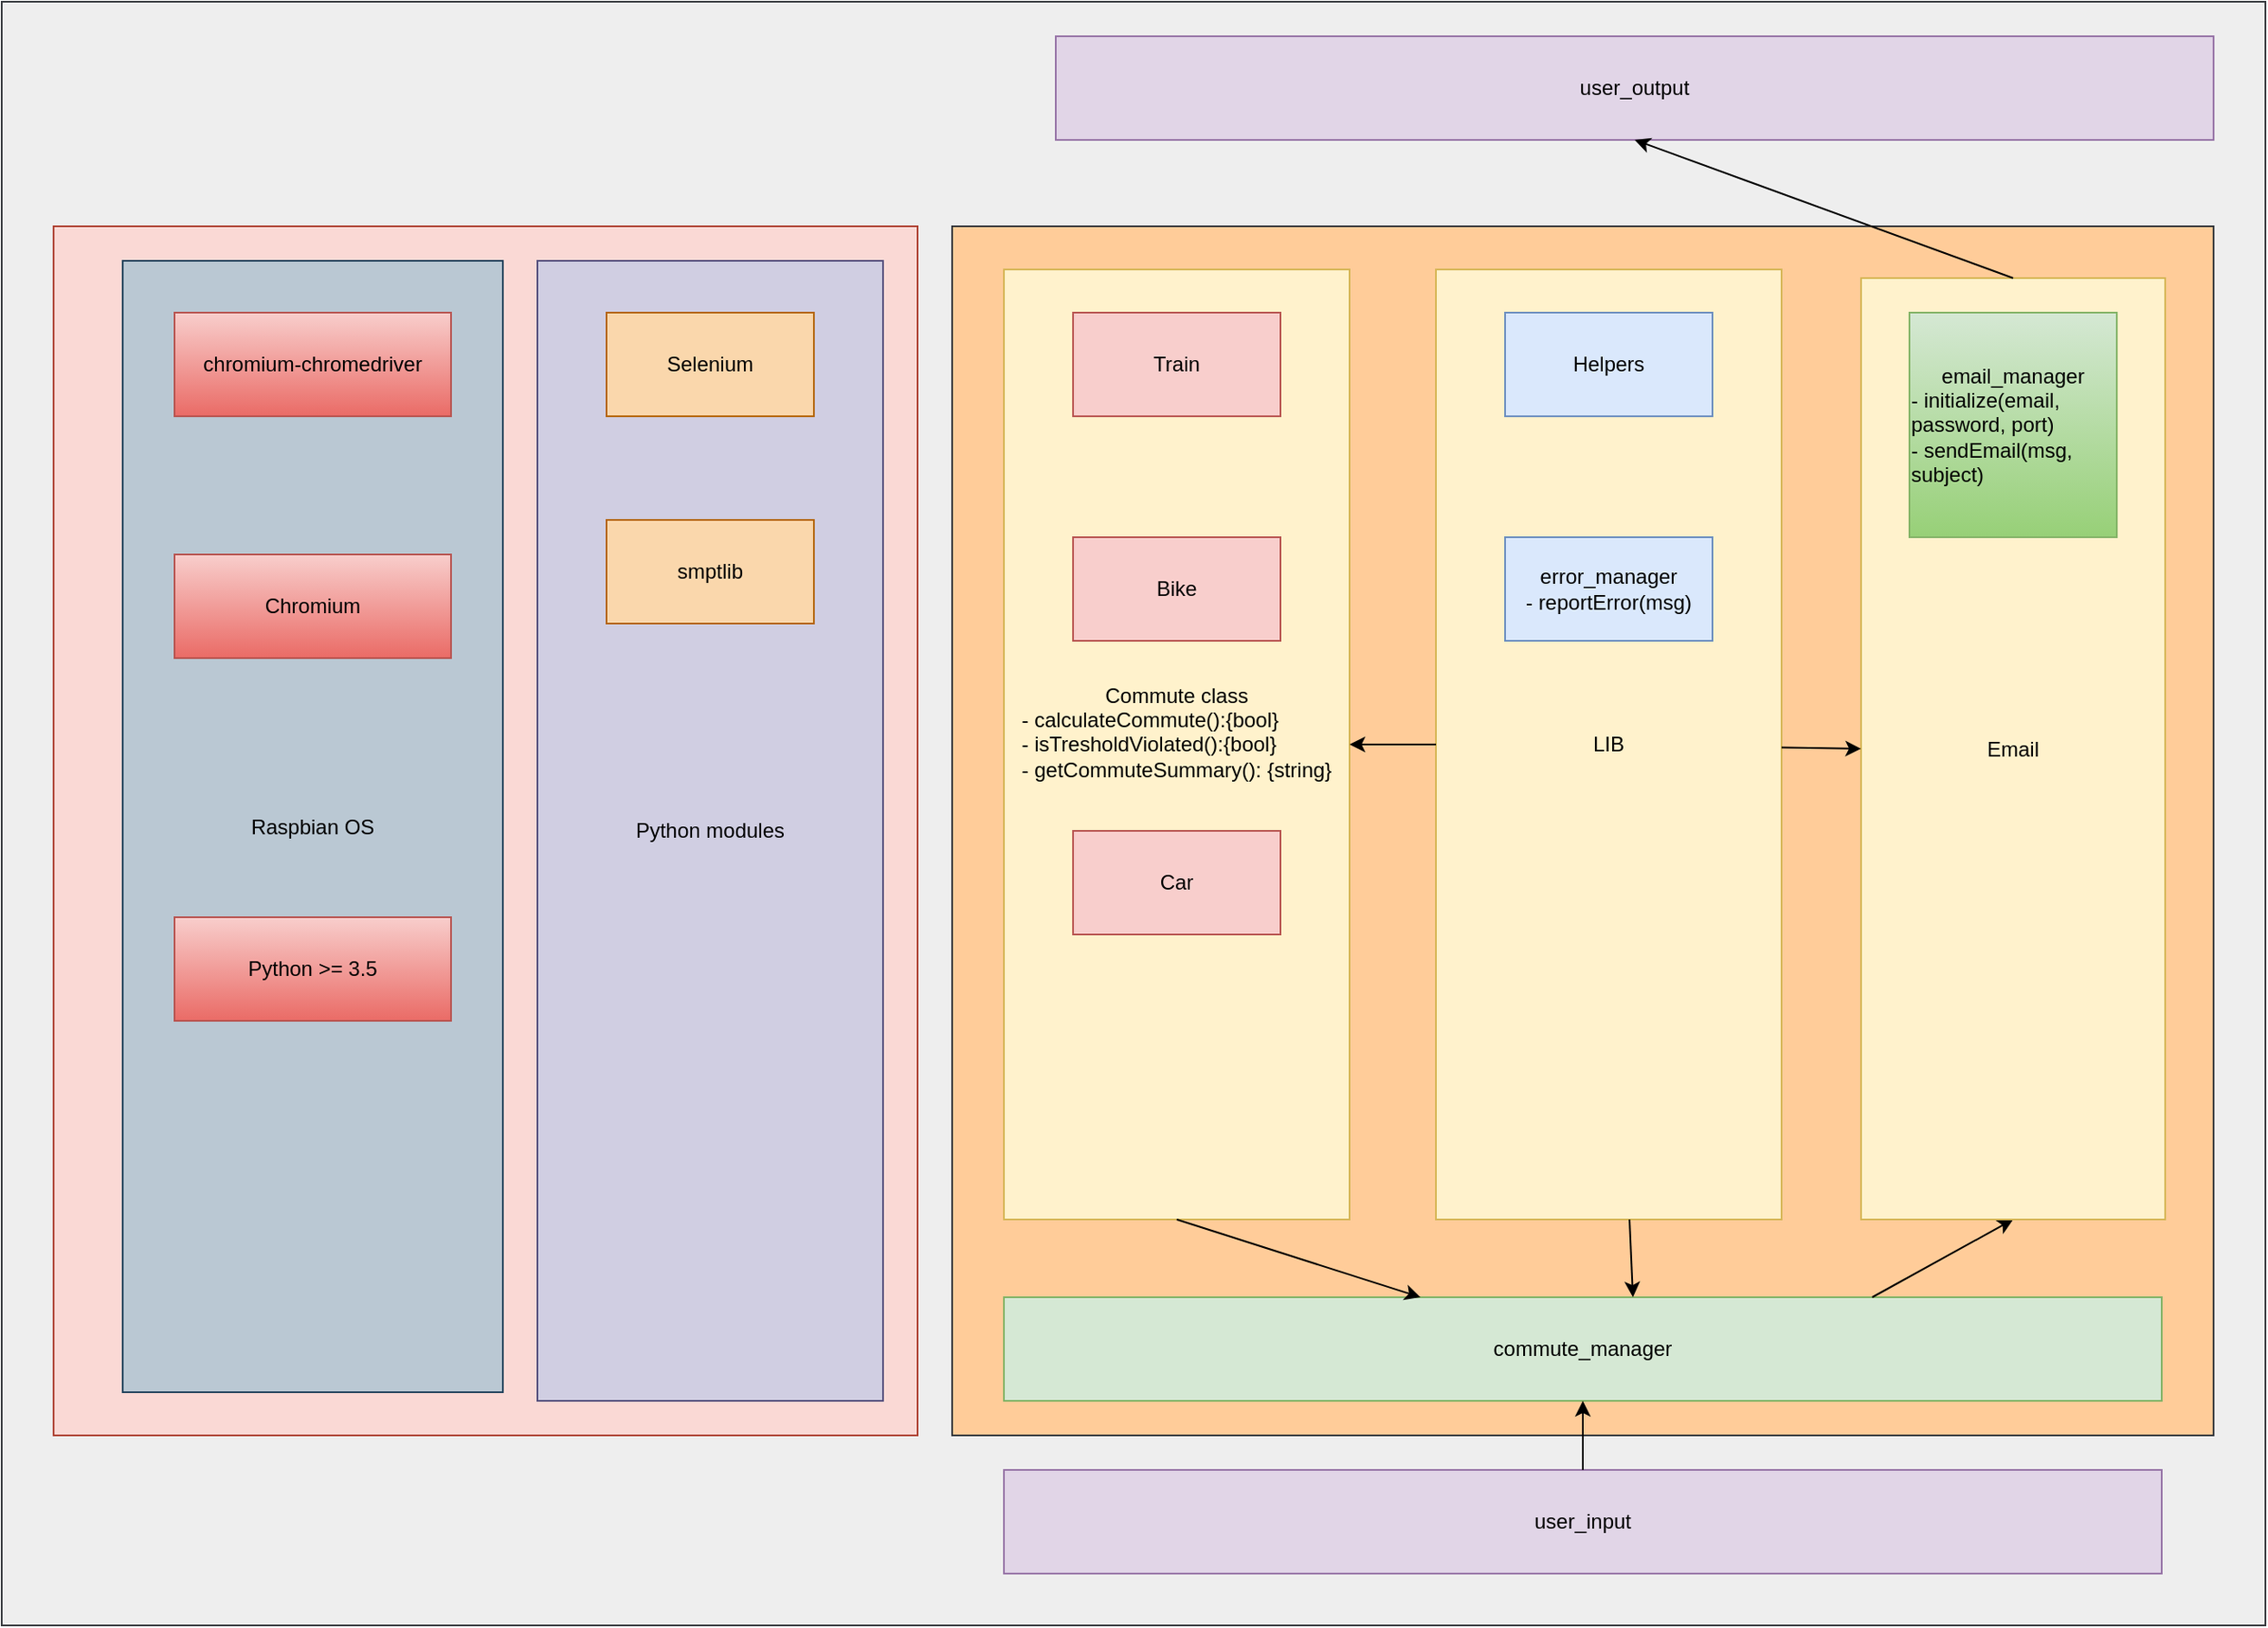 <mxfile version="13.7.7" type="github">
  <diagram id="schZW7jJ0T7BrjeHntlN" name="Page-1">
    <mxGraphModel dx="2249" dy="1971" grid="1" gridSize="10" guides="1" tooltips="1" connect="1" arrows="1" fold="1" page="1" pageScale="1" pageWidth="827" pageHeight="1169" math="0" shadow="0">
      <root>
        <mxCell id="0" />
        <mxCell id="1" parent="0" />
        <mxCell id="HC8yFznVt69scB4Cd0NV-1" value="" style="rounded=0;whiteSpace=wrap;html=1;fillColor=#eeeeee;strokeColor=#36393d;" vertex="1" parent="1">
          <mxGeometry x="-750" y="-120" width="1310" height="940" as="geometry" />
        </mxCell>
        <mxCell id="HC8yFznVt69scB4Cd0NV-3" value="" style="rounded=0;whiteSpace=wrap;html=1;fillColor=#fad9d5;strokeColor=#ae4132;" vertex="1" parent="1">
          <mxGeometry x="-720" y="10" width="500" height="700" as="geometry" />
        </mxCell>
        <mxCell id="HC8yFznVt69scB4Cd0NV-2" value="" style="rounded=0;whiteSpace=wrap;html=1;fillColor=#ffcc99;strokeColor=#36393d;" vertex="1" parent="1">
          <mxGeometry x="-200" y="10" width="730" height="700" as="geometry" />
        </mxCell>
        <mxCell id="j0BSqw5cxHRsi-WtKrp--3" value="LIB" style="rounded=0;whiteSpace=wrap;html=1;fillColor=#fff2cc;strokeColor=#d6b656;" parent="1" vertex="1">
          <mxGeometry x="80" y="35" width="200" height="550" as="geometry" />
        </mxCell>
        <mxCell id="j0BSqw5cxHRsi-WtKrp--2" value="Helpers" style="rounded=0;whiteSpace=wrap;html=1;fillColor=#dae8fc;strokeColor=#6c8ebf;" parent="1" vertex="1">
          <mxGeometry x="120" y="60" width="120" height="60" as="geometry" />
        </mxCell>
        <mxCell id="j0BSqw5cxHRsi-WtKrp--4" value="&lt;div align=&quot;center&quot;&gt;Commute class&lt;/div&gt;&lt;div align=&quot;left&quot;&gt;- calculateCommute():{bool}&lt;br&gt;&lt;/div&gt;&lt;div align=&quot;left&quot;&gt;- isTresholdViolated():{bool}&lt;/div&gt;&lt;div align=&quot;left&quot;&gt;- getCommuteSummary(): {string}&lt;/div&gt;&lt;div align=&quot;left&quot;&gt;&lt;br&gt;&lt;/div&gt;" style="rounded=0;whiteSpace=wrap;html=1;fillColor=#fff2cc;strokeColor=#d6b656;align=center;" parent="1" vertex="1">
          <mxGeometry x="-170" y="35" width="200" height="550" as="geometry" />
        </mxCell>
        <mxCell id="j0BSqw5cxHRsi-WtKrp--7" value="Car" style="rounded=0;whiteSpace=wrap;html=1;fillColor=#f8cecc;strokeColor=#b85450;" parent="1" vertex="1">
          <mxGeometry x="-130" y="360" width="120" height="60" as="geometry" />
        </mxCell>
        <mxCell id="j0BSqw5cxHRsi-WtKrp--8" value="Train" style="rounded=0;whiteSpace=wrap;html=1;fillColor=#f8cecc;strokeColor=#b85450;" parent="1" vertex="1">
          <mxGeometry x="-130" y="60" width="120" height="60" as="geometry" />
        </mxCell>
        <mxCell id="j0BSqw5cxHRsi-WtKrp--9" value="Bike" style="rounded=0;whiteSpace=wrap;html=1;fillColor=#f8cecc;strokeColor=#b85450;" parent="1" vertex="1">
          <mxGeometry x="-130" y="190" width="120" height="60" as="geometry" />
        </mxCell>
        <mxCell id="j0BSqw5cxHRsi-WtKrp--19" value="Email" style="rounded=0;whiteSpace=wrap;html=1;fillColor=#fff2cc;strokeColor=#d6b656;align=center;" parent="1" vertex="1">
          <mxGeometry x="326" y="40" width="176" height="545" as="geometry" />
        </mxCell>
        <mxCell id="j0BSqw5cxHRsi-WtKrp--23" value="commute_manager" style="rounded=0;whiteSpace=wrap;html=1;fillColor=#d5e8d4;strokeColor=#82b366;" parent="1" vertex="1">
          <mxGeometry x="-170" y="630" width="670" height="60" as="geometry" />
        </mxCell>
        <mxCell id="j0BSqw5cxHRsi-WtKrp--25" value="" style="endArrow=classic;html=1;exitX=0.5;exitY=1;exitDx=0;exitDy=0;" parent="1" source="j0BSqw5cxHRsi-WtKrp--4" target="j0BSqw5cxHRsi-WtKrp--23" edge="1">
          <mxGeometry width="50" height="50" relative="1" as="geometry">
            <mxPoint x="390" y="460" as="sourcePoint" />
            <mxPoint x="440" y="410" as="targetPoint" />
          </mxGeometry>
        </mxCell>
        <mxCell id="j0BSqw5cxHRsi-WtKrp--27" value="" style="endArrow=classic;html=1;exitX=0.75;exitY=0;exitDx=0;exitDy=0;entryX=0.5;entryY=1;entryDx=0;entryDy=0;" parent="1" source="j0BSqw5cxHRsi-WtKrp--23" target="j0BSqw5cxHRsi-WtKrp--19" edge="1">
          <mxGeometry width="50" height="50" relative="1" as="geometry">
            <mxPoint x="560" y="670" as="sourcePoint" />
            <mxPoint x="610" y="620" as="targetPoint" />
          </mxGeometry>
        </mxCell>
        <mxCell id="j0BSqw5cxHRsi-WtKrp--28" value="" style="endArrow=classic;html=1;exitX=0;exitY=0.5;exitDx=0;exitDy=0;entryX=1;entryY=0.5;entryDx=0;entryDy=0;" parent="1" source="j0BSqw5cxHRsi-WtKrp--3" target="j0BSqw5cxHRsi-WtKrp--4" edge="1">
          <mxGeometry width="50" height="50" relative="1" as="geometry">
            <mxPoint x="390" y="430" as="sourcePoint" />
            <mxPoint x="440" y="380" as="targetPoint" />
          </mxGeometry>
        </mxCell>
        <mxCell id="j0BSqw5cxHRsi-WtKrp--29" value="user_input" style="rounded=0;whiteSpace=wrap;html=1;fillColor=#e1d5e7;strokeColor=#9673a6;" parent="1" vertex="1">
          <mxGeometry x="-170" y="730" width="670" height="60" as="geometry" />
        </mxCell>
        <mxCell id="j0BSqw5cxHRsi-WtKrp--31" value="" style="endArrow=classic;html=1;exitX=0.5;exitY=0;exitDx=0;exitDy=0;entryX=0.5;entryY=1;entryDx=0;entryDy=0;" parent="1" source="j0BSqw5cxHRsi-WtKrp--29" target="j0BSqw5cxHRsi-WtKrp--23" edge="1">
          <mxGeometry width="50" height="50" relative="1" as="geometry">
            <mxPoint x="390" y="460" as="sourcePoint" />
            <mxPoint x="440" y="410" as="targetPoint" />
          </mxGeometry>
        </mxCell>
        <mxCell id="HC8yFznVt69scB4Cd0NV-5" value="Email" style="rounded=0;whiteSpace=wrap;html=1;fillColor=#fff2cc;strokeColor=#d6b656;align=center;" vertex="1" parent="1">
          <mxGeometry x="326" y="40" width="176" height="545" as="geometry" />
        </mxCell>
        <mxCell id="HC8yFznVt69scB4Cd0NV-6" value="Python modules" style="rounded=0;whiteSpace=wrap;html=1;fillColor=#d0cee2;strokeColor=#56517e;" vertex="1" parent="1">
          <mxGeometry x="-440" y="30" width="200" height="660" as="geometry" />
        </mxCell>
        <mxCell id="HC8yFznVt69scB4Cd0NV-7" value="&lt;span class=&quot;pl-c&quot;&gt;Selenium&lt;/span&gt;" style="rounded=0;whiteSpace=wrap;html=1;fillColor=#fad7ac;strokeColor=#b46504;" vertex="1" parent="1">
          <mxGeometry x="-400" y="60" width="120" height="60" as="geometry" />
        </mxCell>
        <mxCell id="HC8yFznVt69scB4Cd0NV-8" value="Raspbian OS" style="rounded=0;whiteSpace=wrap;html=1;fillColor=#bac8d3;strokeColor=#23445d;" vertex="1" parent="1">
          <mxGeometry x="-680" y="30" width="220" height="655" as="geometry" />
        </mxCell>
        <mxCell id="HC8yFznVt69scB4Cd0NV-9" value="chromium-chromedriver" style="rounded=0;whiteSpace=wrap;html=1;fillColor=#f8cecc;strokeColor=#b85450;gradientColor=#ea6b66;" vertex="1" parent="1">
          <mxGeometry x="-650" y="60" width="160" height="60" as="geometry" />
        </mxCell>
        <mxCell id="HC8yFznVt69scB4Cd0NV-10" value="Python &amp;gt;= 3.5" style="rounded=0;whiteSpace=wrap;html=1;fillColor=#f8cecc;gradientColor=#ea6b66;strokeColor=#b85450;" vertex="1" parent="1">
          <mxGeometry x="-650" y="410" width="160" height="60" as="geometry" />
        </mxCell>
        <mxCell id="HC8yFznVt69scB4Cd0NV-11" value="user_output" style="rounded=0;whiteSpace=wrap;html=1;fillColor=#e1d5e7;strokeColor=#9673a6;" vertex="1" parent="1">
          <mxGeometry x="-140" y="-100" width="670" height="60" as="geometry" />
        </mxCell>
        <mxCell id="HC8yFznVt69scB4Cd0NV-13" value="" style="endArrow=classic;html=1;exitX=0.5;exitY=0;exitDx=0;exitDy=0;entryX=0.5;entryY=1;entryDx=0;entryDy=0;" edge="1" parent="1" source="HC8yFznVt69scB4Cd0NV-5" target="HC8yFznVt69scB4Cd0NV-11">
          <mxGeometry width="50" height="50" relative="1" as="geometry">
            <mxPoint x="-250" y="-90" as="sourcePoint" />
            <mxPoint x="-200" y="-140" as="targetPoint" />
          </mxGeometry>
        </mxCell>
        <mxCell id="HC8yFznVt69scB4Cd0NV-14" value="&lt;div&gt;error_manager&lt;/div&gt;&lt;div align=&quot;left&quot;&gt;- reportError(msg)&lt;br&gt;&lt;/div&gt;" style="rounded=0;whiteSpace=wrap;html=1;fillColor=#dae8fc;strokeColor=#6c8ebf;" vertex="1" parent="1">
          <mxGeometry x="120" y="190" width="120" height="60" as="geometry" />
        </mxCell>
        <mxCell id="HC8yFznVt69scB4Cd0NV-16" value="" style="endArrow=classic;html=1;exitX=0.56;exitY=1;exitDx=0;exitDy=0;exitPerimeter=0;" edge="1" parent="1" source="j0BSqw5cxHRsi-WtKrp--3">
          <mxGeometry width="50" height="50" relative="1" as="geometry">
            <mxPoint x="160" y="630" as="sourcePoint" />
            <mxPoint x="194" y="630" as="targetPoint" />
          </mxGeometry>
        </mxCell>
        <mxCell id="HC8yFznVt69scB4Cd0NV-17" value="" style="endArrow=classic;html=1;entryX=0;entryY=0.5;entryDx=0;entryDy=0;" edge="1" parent="1" source="j0BSqw5cxHRsi-WtKrp--3" target="HC8yFznVt69scB4Cd0NV-5">
          <mxGeometry width="50" height="50" relative="1" as="geometry">
            <mxPoint x="210" y="380" as="sourcePoint" />
            <mxPoint x="260" y="330" as="targetPoint" />
          </mxGeometry>
        </mxCell>
        <mxCell id="HC8yFznVt69scB4Cd0NV-20" value="smptlib" style="rounded=0;whiteSpace=wrap;html=1;fillColor=#fad7ac;strokeColor=#b46504;" vertex="1" parent="1">
          <mxGeometry x="-400" y="180" width="120" height="60" as="geometry" />
        </mxCell>
        <mxCell id="HC8yFznVt69scB4Cd0NV-21" value="&lt;div&gt;email_manager&lt;/div&gt;&lt;div align=&quot;left&quot;&gt;- initialize(email, password, port)&lt;br&gt;&lt;/div&gt;&lt;div align=&quot;left&quot;&gt;- sendEmail(msg, subject)&lt;br&gt;&lt;/div&gt;" style="rounded=0;whiteSpace=wrap;html=1;fillColor=#d5e8d4;strokeColor=#82b366;gradientColor=#97d077;" vertex="1" parent="1">
          <mxGeometry x="354" y="60" width="120" height="130" as="geometry" />
        </mxCell>
        <mxCell id="HC8yFznVt69scB4Cd0NV-22" value="Chromium" style="rounded=0;whiteSpace=wrap;html=1;fillColor=#f8cecc;gradientColor=#ea6b66;strokeColor=#b85450;" vertex="1" parent="1">
          <mxGeometry x="-650" y="200" width="160" height="60" as="geometry" />
        </mxCell>
      </root>
    </mxGraphModel>
  </diagram>
</mxfile>
